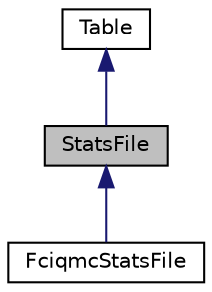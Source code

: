 digraph "StatsFile"
{
  edge [fontname="Helvetica",fontsize="10",labelfontname="Helvetica",labelfontsize="10"];
  node [fontname="Helvetica",fontsize="10",shape=record];
  Node1 [label="StatsFile",height=0.2,width=0.4,color="black", fillcolor="grey75", style="filled", fontcolor="black"];
  Node2 -> Node1 [dir="back",color="midnightblue",fontsize="10",style="solid",fontname="Helvetica"];
  Node2 [label="Table",height=0.2,width=0.4,color="black", fillcolor="white", style="filled",URL="$classTable.html"];
  Node1 -> Node3 [dir="back",color="midnightblue",fontsize="10",style="solid",fontname="Helvetica"];
  Node3 [label="FciqmcStatsFile",height=0.2,width=0.4,color="black", fillcolor="white", style="filled",URL="$structFciqmcStatsFile.html"];
}
